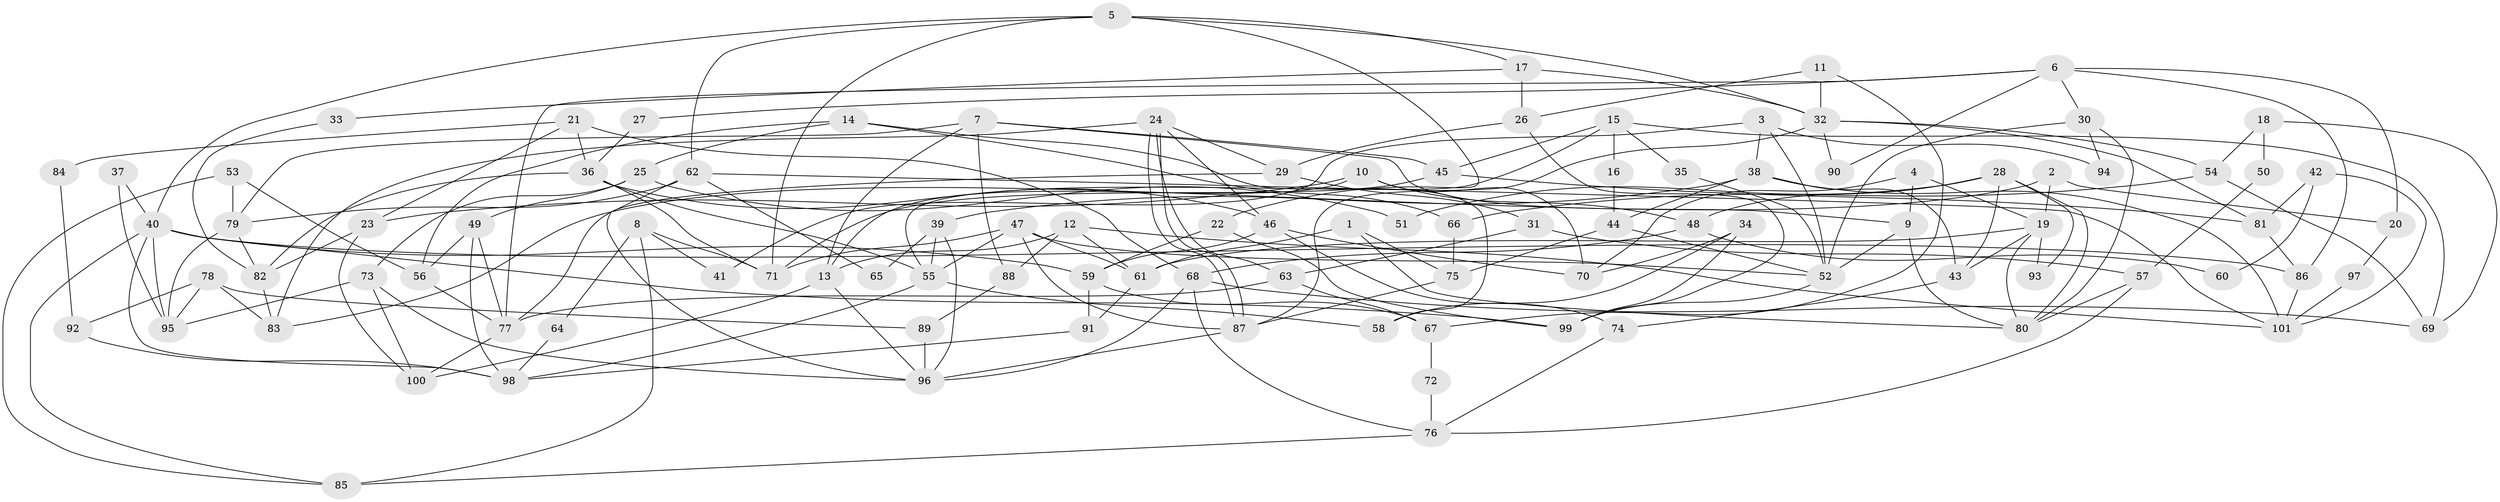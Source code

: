 // coarse degree distribution, {3: 0.15714285714285714, 20: 0.014285714285714285, 7: 0.07142857142857142, 6: 0.08571428571428572, 5: 0.17142857142857143, 4: 0.2714285714285714, 14: 0.014285714285714285, 15: 0.014285714285714285, 2: 0.18571428571428572, 11: 0.014285714285714285}
// Generated by graph-tools (version 1.1) at 2025/18/03/04/25 18:18:56]
// undirected, 101 vertices, 202 edges
graph export_dot {
graph [start="1"]
  node [color=gray90,style=filled];
  1;
  2;
  3;
  4;
  5;
  6;
  7;
  8;
  9;
  10;
  11;
  12;
  13;
  14;
  15;
  16;
  17;
  18;
  19;
  20;
  21;
  22;
  23;
  24;
  25;
  26;
  27;
  28;
  29;
  30;
  31;
  32;
  33;
  34;
  35;
  36;
  37;
  38;
  39;
  40;
  41;
  42;
  43;
  44;
  45;
  46;
  47;
  48;
  49;
  50;
  51;
  52;
  53;
  54;
  55;
  56;
  57;
  58;
  59;
  60;
  61;
  62;
  63;
  64;
  65;
  66;
  67;
  68;
  69;
  70;
  71;
  72;
  73;
  74;
  75;
  76;
  77;
  78;
  79;
  80;
  81;
  82;
  83;
  84;
  85;
  86;
  87;
  88;
  89;
  90;
  91;
  92;
  93;
  94;
  95;
  96;
  97;
  98;
  99;
  100;
  101;
  1 -- 75;
  1 -- 61;
  1 -- 80;
  2 -- 19;
  2 -- 83;
  2 -- 20;
  3 -- 52;
  3 -- 38;
  3 -- 41;
  3 -- 94;
  4 -- 9;
  4 -- 19;
  4 -- 70;
  5 -- 17;
  5 -- 32;
  5 -- 22;
  5 -- 40;
  5 -- 62;
  5 -- 71;
  6 -- 30;
  6 -- 86;
  6 -- 20;
  6 -- 27;
  6 -- 77;
  6 -- 90;
  7 -- 79;
  7 -- 13;
  7 -- 9;
  7 -- 45;
  7 -- 88;
  8 -- 71;
  8 -- 85;
  8 -- 41;
  8 -- 64;
  9 -- 52;
  9 -- 80;
  10 -- 13;
  10 -- 70;
  10 -- 23;
  10 -- 48;
  11 -- 32;
  11 -- 26;
  11 -- 67;
  12 -- 61;
  12 -- 13;
  12 -- 88;
  12 -- 101;
  13 -- 96;
  13 -- 100;
  14 -- 56;
  14 -- 25;
  14 -- 58;
  14 -- 66;
  15 -- 55;
  15 -- 45;
  15 -- 16;
  15 -- 35;
  15 -- 69;
  16 -- 44;
  17 -- 26;
  17 -- 32;
  17 -- 33;
  18 -- 54;
  18 -- 69;
  18 -- 50;
  19 -- 80;
  19 -- 61;
  19 -- 43;
  19 -- 93;
  20 -- 97;
  21 -- 36;
  21 -- 23;
  21 -- 68;
  21 -- 84;
  22 -- 59;
  22 -- 99;
  23 -- 82;
  23 -- 100;
  24 -- 83;
  24 -- 87;
  24 -- 87;
  24 -- 29;
  24 -- 46;
  24 -- 63;
  25 -- 73;
  25 -- 49;
  25 -- 51;
  26 -- 99;
  26 -- 29;
  27 -- 36;
  28 -- 43;
  28 -- 80;
  28 -- 48;
  28 -- 51;
  28 -- 93;
  29 -- 31;
  29 -- 77;
  30 -- 52;
  30 -- 80;
  30 -- 94;
  31 -- 63;
  31 -- 57;
  32 -- 81;
  32 -- 87;
  32 -- 54;
  32 -- 90;
  33 -- 82;
  34 -- 99;
  34 -- 70;
  34 -- 58;
  35 -- 52;
  36 -- 71;
  36 -- 55;
  36 -- 46;
  36 -- 82;
  37 -- 40;
  37 -- 95;
  38 -- 101;
  38 -- 39;
  38 -- 43;
  38 -- 44;
  39 -- 96;
  39 -- 55;
  39 -- 65;
  40 -- 59;
  40 -- 85;
  40 -- 86;
  40 -- 95;
  40 -- 98;
  40 -- 99;
  42 -- 81;
  42 -- 101;
  42 -- 60;
  43 -- 74;
  44 -- 75;
  44 -- 52;
  45 -- 71;
  45 -- 81;
  46 -- 59;
  46 -- 70;
  46 -- 74;
  47 -- 52;
  47 -- 87;
  47 -- 55;
  47 -- 61;
  47 -- 71;
  48 -- 60;
  48 -- 68;
  49 -- 98;
  49 -- 77;
  49 -- 56;
  50 -- 57;
  52 -- 99;
  53 -- 85;
  53 -- 56;
  53 -- 79;
  54 -- 69;
  54 -- 66;
  55 -- 58;
  55 -- 98;
  56 -- 77;
  57 -- 80;
  57 -- 76;
  59 -- 67;
  59 -- 91;
  61 -- 91;
  62 -- 79;
  62 -- 65;
  62 -- 96;
  62 -- 101;
  63 -- 77;
  63 -- 67;
  64 -- 98;
  66 -- 75;
  67 -- 72;
  68 -- 69;
  68 -- 76;
  68 -- 96;
  72 -- 76;
  73 -- 100;
  73 -- 96;
  73 -- 95;
  74 -- 76;
  75 -- 87;
  76 -- 85;
  77 -- 100;
  78 -- 95;
  78 -- 89;
  78 -- 83;
  78 -- 92;
  79 -- 95;
  79 -- 82;
  81 -- 86;
  82 -- 83;
  84 -- 92;
  86 -- 101;
  87 -- 96;
  88 -- 89;
  89 -- 96;
  91 -- 98;
  92 -- 98;
  97 -- 101;
}
